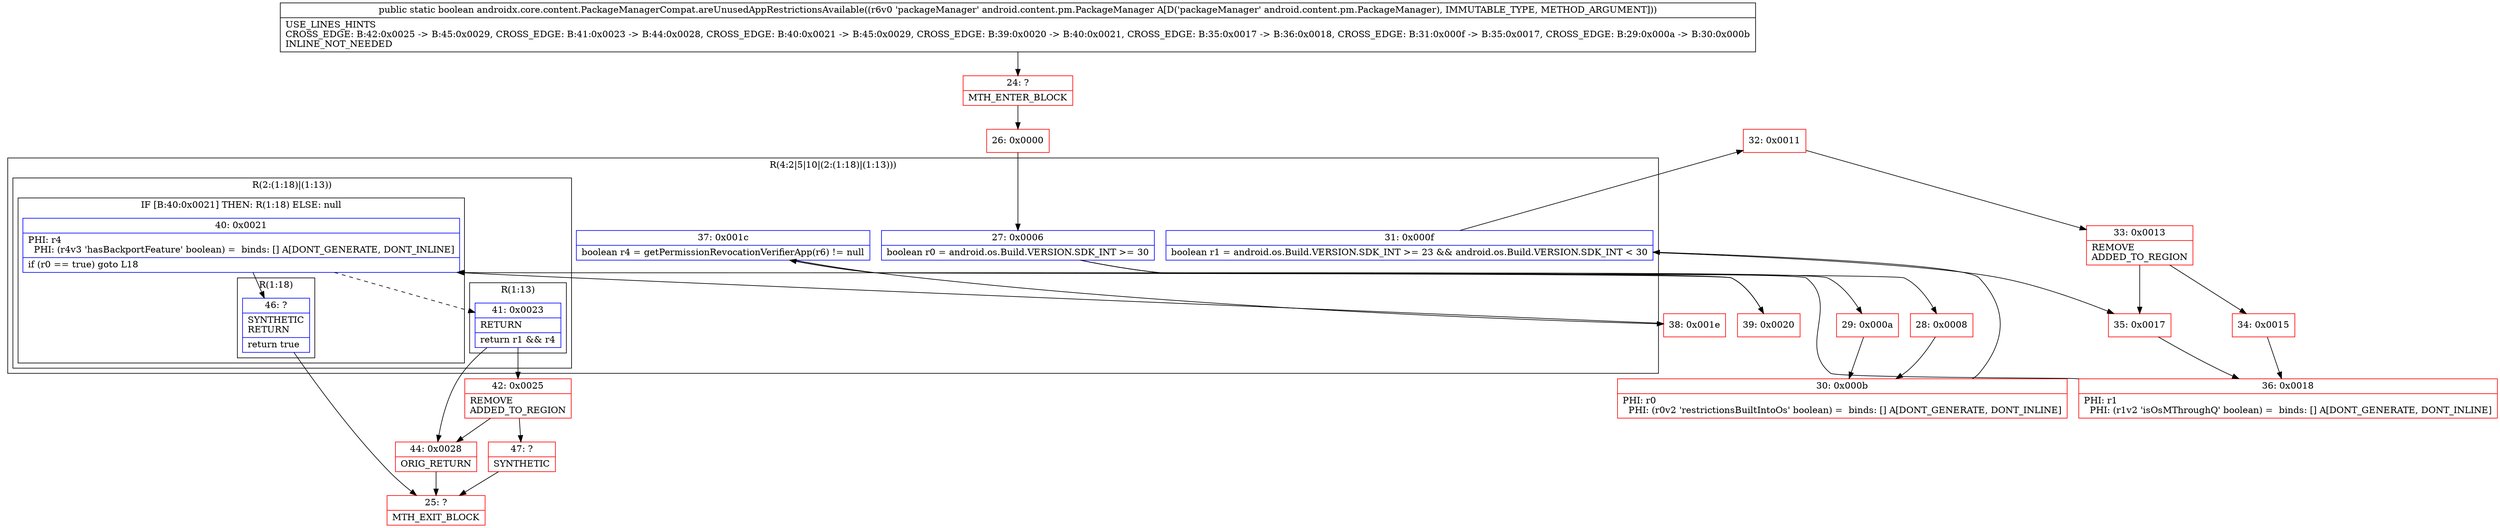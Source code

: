 digraph "CFG forandroidx.core.content.PackageManagerCompat.areUnusedAppRestrictionsAvailable(Landroid\/content\/pm\/PackageManager;)Z" {
subgraph cluster_Region_1174245757 {
label = "R(4:2|5|10|(2:(1:18)|(1:13)))";
node [shape=record,color=blue];
Node_27 [shape=record,label="{27\:\ 0x0006|boolean r0 = android.os.Build.VERSION.SDK_INT \>= 30\l}"];
Node_31 [shape=record,label="{31\:\ 0x000f|boolean r1 = android.os.Build.VERSION.SDK_INT \>= 23 && android.os.Build.VERSION.SDK_INT \< 30\l}"];
Node_37 [shape=record,label="{37\:\ 0x001c|boolean r4 = getPermissionRevocationVerifierApp(r6) != null\l}"];
subgraph cluster_Region_383848437 {
label = "R(2:(1:18)|(1:13))";
node [shape=record,color=blue];
subgraph cluster_IfRegion_130857888 {
label = "IF [B:40:0x0021] THEN: R(1:18) ELSE: null";
node [shape=record,color=blue];
Node_40 [shape=record,label="{40\:\ 0x0021|PHI: r4 \l  PHI: (r4v3 'hasBackportFeature' boolean) =  binds: [] A[DONT_GENERATE, DONT_INLINE]\l|if (r0 == true) goto L18\l}"];
subgraph cluster_Region_1916269440 {
label = "R(1:18)";
node [shape=record,color=blue];
Node_46 [shape=record,label="{46\:\ ?|SYNTHETIC\lRETURN\l|return true\l}"];
}
}
subgraph cluster_Region_2098272497 {
label = "R(1:13)";
node [shape=record,color=blue];
Node_41 [shape=record,label="{41\:\ 0x0023|RETURN\l|return r1 && r4\l}"];
}
}
}
Node_24 [shape=record,color=red,label="{24\:\ ?|MTH_ENTER_BLOCK\l}"];
Node_26 [shape=record,color=red,label="{26\:\ 0x0000}"];
Node_28 [shape=record,color=red,label="{28\:\ 0x0008}"];
Node_30 [shape=record,color=red,label="{30\:\ 0x000b|PHI: r0 \l  PHI: (r0v2 'restrictionsBuiltIntoOs' boolean) =  binds: [] A[DONT_GENERATE, DONT_INLINE]\l}"];
Node_32 [shape=record,color=red,label="{32\:\ 0x0011}"];
Node_33 [shape=record,color=red,label="{33\:\ 0x0013|REMOVE\lADDED_TO_REGION\l}"];
Node_34 [shape=record,color=red,label="{34\:\ 0x0015}"];
Node_36 [shape=record,color=red,label="{36\:\ 0x0018|PHI: r1 \l  PHI: (r1v2 'isOsMThroughQ' boolean) =  binds: [] A[DONT_GENERATE, DONT_INLINE]\l}"];
Node_38 [shape=record,color=red,label="{38\:\ 0x001e}"];
Node_42 [shape=record,color=red,label="{42\:\ 0x0025|REMOVE\lADDED_TO_REGION\l}"];
Node_47 [shape=record,color=red,label="{47\:\ ?|SYNTHETIC\l}"];
Node_25 [shape=record,color=red,label="{25\:\ ?|MTH_EXIT_BLOCK\l}"];
Node_44 [shape=record,color=red,label="{44\:\ 0x0028|ORIG_RETURN\l}"];
Node_39 [shape=record,color=red,label="{39\:\ 0x0020}"];
Node_35 [shape=record,color=red,label="{35\:\ 0x0017}"];
Node_29 [shape=record,color=red,label="{29\:\ 0x000a}"];
MethodNode[shape=record,label="{public static boolean androidx.core.content.PackageManagerCompat.areUnusedAppRestrictionsAvailable((r6v0 'packageManager' android.content.pm.PackageManager A[D('packageManager' android.content.pm.PackageManager), IMMUTABLE_TYPE, METHOD_ARGUMENT]))  | USE_LINES_HINTS\lCROSS_EDGE: B:42:0x0025 \-\> B:45:0x0029, CROSS_EDGE: B:41:0x0023 \-\> B:44:0x0028, CROSS_EDGE: B:40:0x0021 \-\> B:45:0x0029, CROSS_EDGE: B:39:0x0020 \-\> B:40:0x0021, CROSS_EDGE: B:35:0x0017 \-\> B:36:0x0018, CROSS_EDGE: B:31:0x000f \-\> B:35:0x0017, CROSS_EDGE: B:29:0x000a \-\> B:30:0x000b\lINLINE_NOT_NEEDED\l}"];
MethodNode -> Node_24;Node_27 -> Node_28;
Node_27 -> Node_29;
Node_31 -> Node_32;
Node_31 -> Node_35;
Node_37 -> Node_38;
Node_37 -> Node_39;
Node_40 -> Node_41[style=dashed];
Node_40 -> Node_46;
Node_46 -> Node_25;
Node_41 -> Node_42;
Node_41 -> Node_44;
Node_24 -> Node_26;
Node_26 -> Node_27;
Node_28 -> Node_30;
Node_30 -> Node_31;
Node_32 -> Node_33;
Node_33 -> Node_34;
Node_33 -> Node_35;
Node_34 -> Node_36;
Node_36 -> Node_37;
Node_38 -> Node_40;
Node_42 -> Node_44;
Node_42 -> Node_47;
Node_47 -> Node_25;
Node_44 -> Node_25;
Node_39 -> Node_40;
Node_35 -> Node_36;
Node_29 -> Node_30;
}


